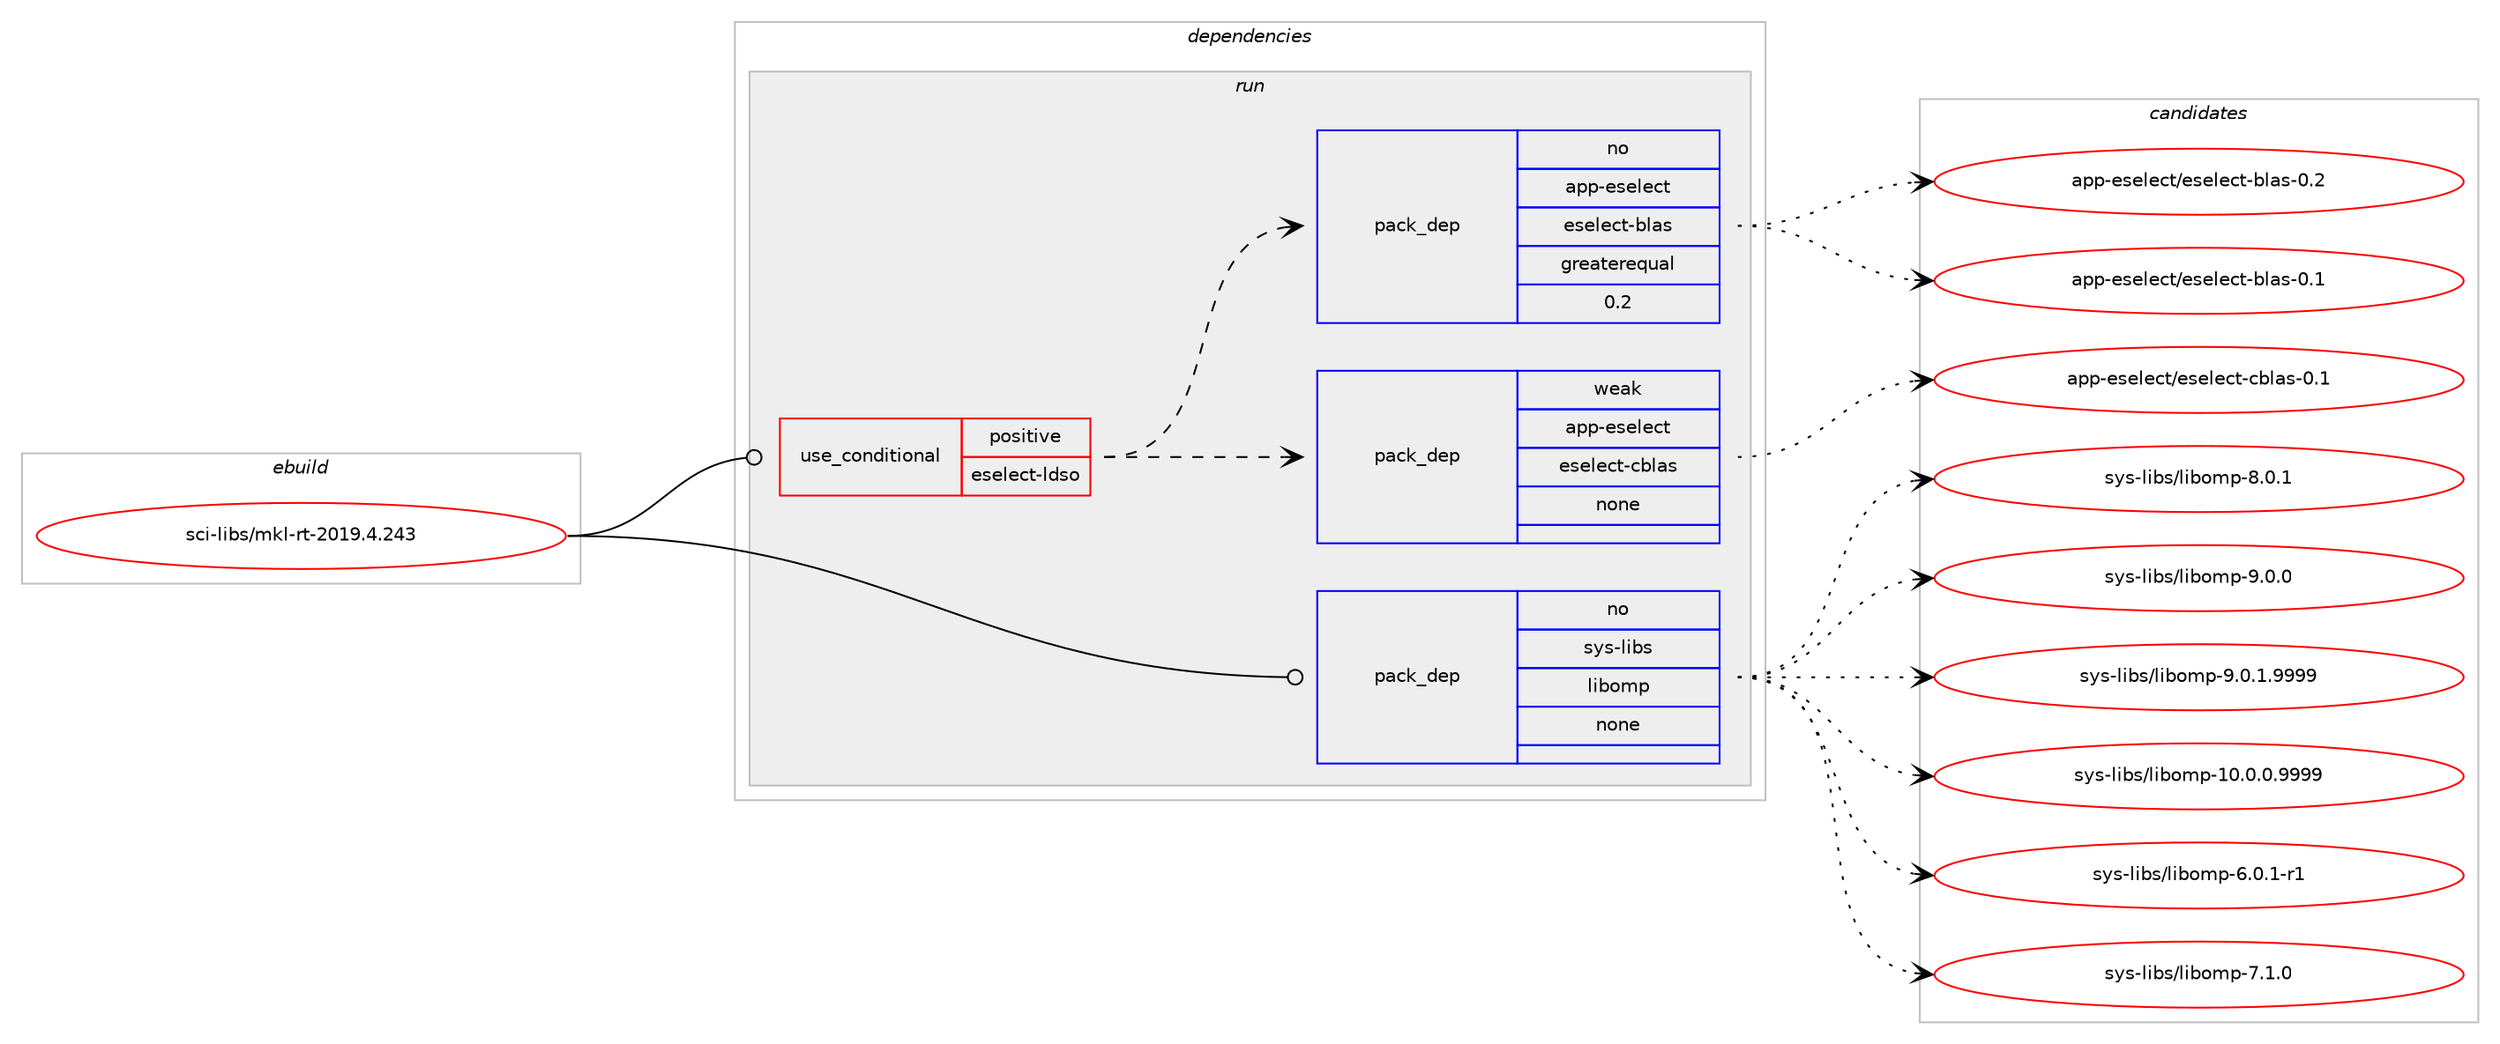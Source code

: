 digraph prolog {

# *************
# Graph options
# *************

newrank=true;
concentrate=true;
compound=true;
graph [rankdir=LR,fontname=Helvetica,fontsize=10,ranksep=1.5];#, ranksep=2.5, nodesep=0.2];
edge  [arrowhead=vee];
node  [fontname=Helvetica,fontsize=10];

# **********
# The ebuild
# **********

subgraph cluster_leftcol {
color=gray;
rank=same;
label=<<i>ebuild</i>>;
id [label="sci-libs/mkl-rt-2019.4.243", color=red, width=4, href="../sci-libs/mkl-rt-2019.4.243.svg"];
}

# ****************
# The dependencies
# ****************

subgraph cluster_midcol {
color=gray;
label=<<i>dependencies</i>>;
subgraph cluster_compile {
fillcolor="#eeeeee";
style=filled;
label=<<i>compile</i>>;
}
subgraph cluster_compileandrun {
fillcolor="#eeeeee";
style=filled;
label=<<i>compile and run</i>>;
}
subgraph cluster_run {
fillcolor="#eeeeee";
style=filled;
label=<<i>run</i>>;
subgraph cond208503 {
dependency858634 [label=<<TABLE BORDER="0" CELLBORDER="1" CELLSPACING="0" CELLPADDING="4"><TR><TD ROWSPAN="3" CELLPADDING="10">use_conditional</TD></TR><TR><TD>positive</TD></TR><TR><TD>eselect-ldso</TD></TR></TABLE>>, shape=none, color=red];
subgraph pack634951 {
dependency858635 [label=<<TABLE BORDER="0" CELLBORDER="1" CELLSPACING="0" CELLPADDING="4" WIDTH="220"><TR><TD ROWSPAN="6" CELLPADDING="30">pack_dep</TD></TR><TR><TD WIDTH="110">weak</TD></TR><TR><TD>app-eselect</TD></TR><TR><TD>eselect-cblas</TD></TR><TR><TD>none</TD></TR><TR><TD></TD></TR></TABLE>>, shape=none, color=blue];
}
dependency858634:e -> dependency858635:w [weight=20,style="dashed",arrowhead="vee"];
subgraph pack634952 {
dependency858636 [label=<<TABLE BORDER="0" CELLBORDER="1" CELLSPACING="0" CELLPADDING="4" WIDTH="220"><TR><TD ROWSPAN="6" CELLPADDING="30">pack_dep</TD></TR><TR><TD WIDTH="110">no</TD></TR><TR><TD>app-eselect</TD></TR><TR><TD>eselect-blas</TD></TR><TR><TD>greaterequal</TD></TR><TR><TD>0.2</TD></TR></TABLE>>, shape=none, color=blue];
}
dependency858634:e -> dependency858636:w [weight=20,style="dashed",arrowhead="vee"];
}
id:e -> dependency858634:w [weight=20,style="solid",arrowhead="odot"];
subgraph pack634953 {
dependency858637 [label=<<TABLE BORDER="0" CELLBORDER="1" CELLSPACING="0" CELLPADDING="4" WIDTH="220"><TR><TD ROWSPAN="6" CELLPADDING="30">pack_dep</TD></TR><TR><TD WIDTH="110">no</TD></TR><TR><TD>sys-libs</TD></TR><TR><TD>libomp</TD></TR><TR><TD>none</TD></TR><TR><TD></TD></TR></TABLE>>, shape=none, color=blue];
}
id:e -> dependency858637:w [weight=20,style="solid",arrowhead="odot"];
}
}

# **************
# The candidates
# **************

subgraph cluster_choices {
rank=same;
color=gray;
label=<<i>candidates</i>>;

subgraph choice634951 {
color=black;
nodesep=1;
choice97112112451011151011081019911647101115101108101991164599981089711545484649 [label="app-eselect/eselect-cblas-0.1", color=red, width=4,href="../app-eselect/eselect-cblas-0.1.svg"];
dependency858635:e -> choice97112112451011151011081019911647101115101108101991164599981089711545484649:w [style=dotted,weight="100"];
}
subgraph choice634952 {
color=black;
nodesep=1;
choice971121124510111510110810199116471011151011081019911645981089711545484649 [label="app-eselect/eselect-blas-0.1", color=red, width=4,href="../app-eselect/eselect-blas-0.1.svg"];
choice971121124510111510110810199116471011151011081019911645981089711545484650 [label="app-eselect/eselect-blas-0.2", color=red, width=4,href="../app-eselect/eselect-blas-0.2.svg"];
dependency858636:e -> choice971121124510111510110810199116471011151011081019911645981089711545484649:w [style=dotted,weight="100"];
dependency858636:e -> choice971121124510111510110810199116471011151011081019911645981089711545484650:w [style=dotted,weight="100"];
}
subgraph choice634953 {
color=black;
nodesep=1;
choice11512111545108105981154710810598111109112454948464846484657575757 [label="sys-libs/libomp-10.0.0.9999", color=red, width=4,href="../sys-libs/libomp-10.0.0.9999.svg"];
choice115121115451081059811547108105981111091124554464846494511449 [label="sys-libs/libomp-6.0.1-r1", color=red, width=4,href="../sys-libs/libomp-6.0.1-r1.svg"];
choice11512111545108105981154710810598111109112455546494648 [label="sys-libs/libomp-7.1.0", color=red, width=4,href="../sys-libs/libomp-7.1.0.svg"];
choice11512111545108105981154710810598111109112455646484649 [label="sys-libs/libomp-8.0.1", color=red, width=4,href="../sys-libs/libomp-8.0.1.svg"];
choice11512111545108105981154710810598111109112455746484648 [label="sys-libs/libomp-9.0.0", color=red, width=4,href="../sys-libs/libomp-9.0.0.svg"];
choice115121115451081059811547108105981111091124557464846494657575757 [label="sys-libs/libomp-9.0.1.9999", color=red, width=4,href="../sys-libs/libomp-9.0.1.9999.svg"];
dependency858637:e -> choice11512111545108105981154710810598111109112454948464846484657575757:w [style=dotted,weight="100"];
dependency858637:e -> choice115121115451081059811547108105981111091124554464846494511449:w [style=dotted,weight="100"];
dependency858637:e -> choice11512111545108105981154710810598111109112455546494648:w [style=dotted,weight="100"];
dependency858637:e -> choice11512111545108105981154710810598111109112455646484649:w [style=dotted,weight="100"];
dependency858637:e -> choice11512111545108105981154710810598111109112455746484648:w [style=dotted,weight="100"];
dependency858637:e -> choice115121115451081059811547108105981111091124557464846494657575757:w [style=dotted,weight="100"];
}
}

}
